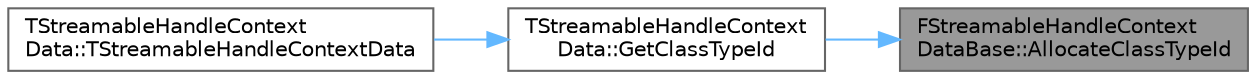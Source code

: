 digraph "FStreamableHandleContextDataBase::AllocateClassTypeId"
{
 // INTERACTIVE_SVG=YES
 // LATEX_PDF_SIZE
  bgcolor="transparent";
  edge [fontname=Helvetica,fontsize=10,labelfontname=Helvetica,labelfontsize=10];
  node [fontname=Helvetica,fontsize=10,shape=box,height=0.2,width=0.4];
  rankdir="RL";
  Node1 [id="Node000001",label="FStreamableHandleContext\lDataBase::AllocateClassTypeId",height=0.2,width=0.4,color="gray40", fillcolor="grey60", style="filled", fontcolor="black",tooltip=" "];
  Node1 -> Node2 [id="edge1_Node000001_Node000002",dir="back",color="steelblue1",style="solid",tooltip=" "];
  Node2 [id="Node000002",label="TStreamableHandleContext\lData::GetClassTypeId",height=0.2,width=0.4,color="grey40", fillcolor="white", style="filled",URL="$d1/d56/structTStreamableHandleContextData.html#adcbffe3b988e70ba18c29fc223ca67bc",tooltip=" "];
  Node2 -> Node3 [id="edge2_Node000002_Node000003",dir="back",color="steelblue1",style="solid",tooltip=" "];
  Node3 [id="Node000003",label="TStreamableHandleContext\lData::TStreamableHandleContextData",height=0.2,width=0.4,color="grey40", fillcolor="white", style="filled",URL="$d1/d56/structTStreamableHandleContextData.html#a906d0404467f63e6b45819f9e78e76d8",tooltip=" "];
}

